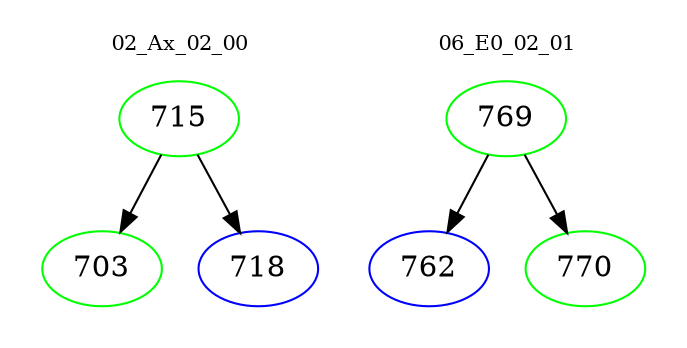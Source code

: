 digraph{
subgraph cluster_0 {
color = white
label = "02_Ax_02_00";
fontsize=10;
T0_715 [label="715", color="green"]
T0_715 -> T0_703 [color="black"]
T0_703 [label="703", color="green"]
T0_715 -> T0_718 [color="black"]
T0_718 [label="718", color="blue"]
}
subgraph cluster_1 {
color = white
label = "06_E0_02_01";
fontsize=10;
T1_769 [label="769", color="green"]
T1_769 -> T1_762 [color="black"]
T1_762 [label="762", color="blue"]
T1_769 -> T1_770 [color="black"]
T1_770 [label="770", color="green"]
}
}

